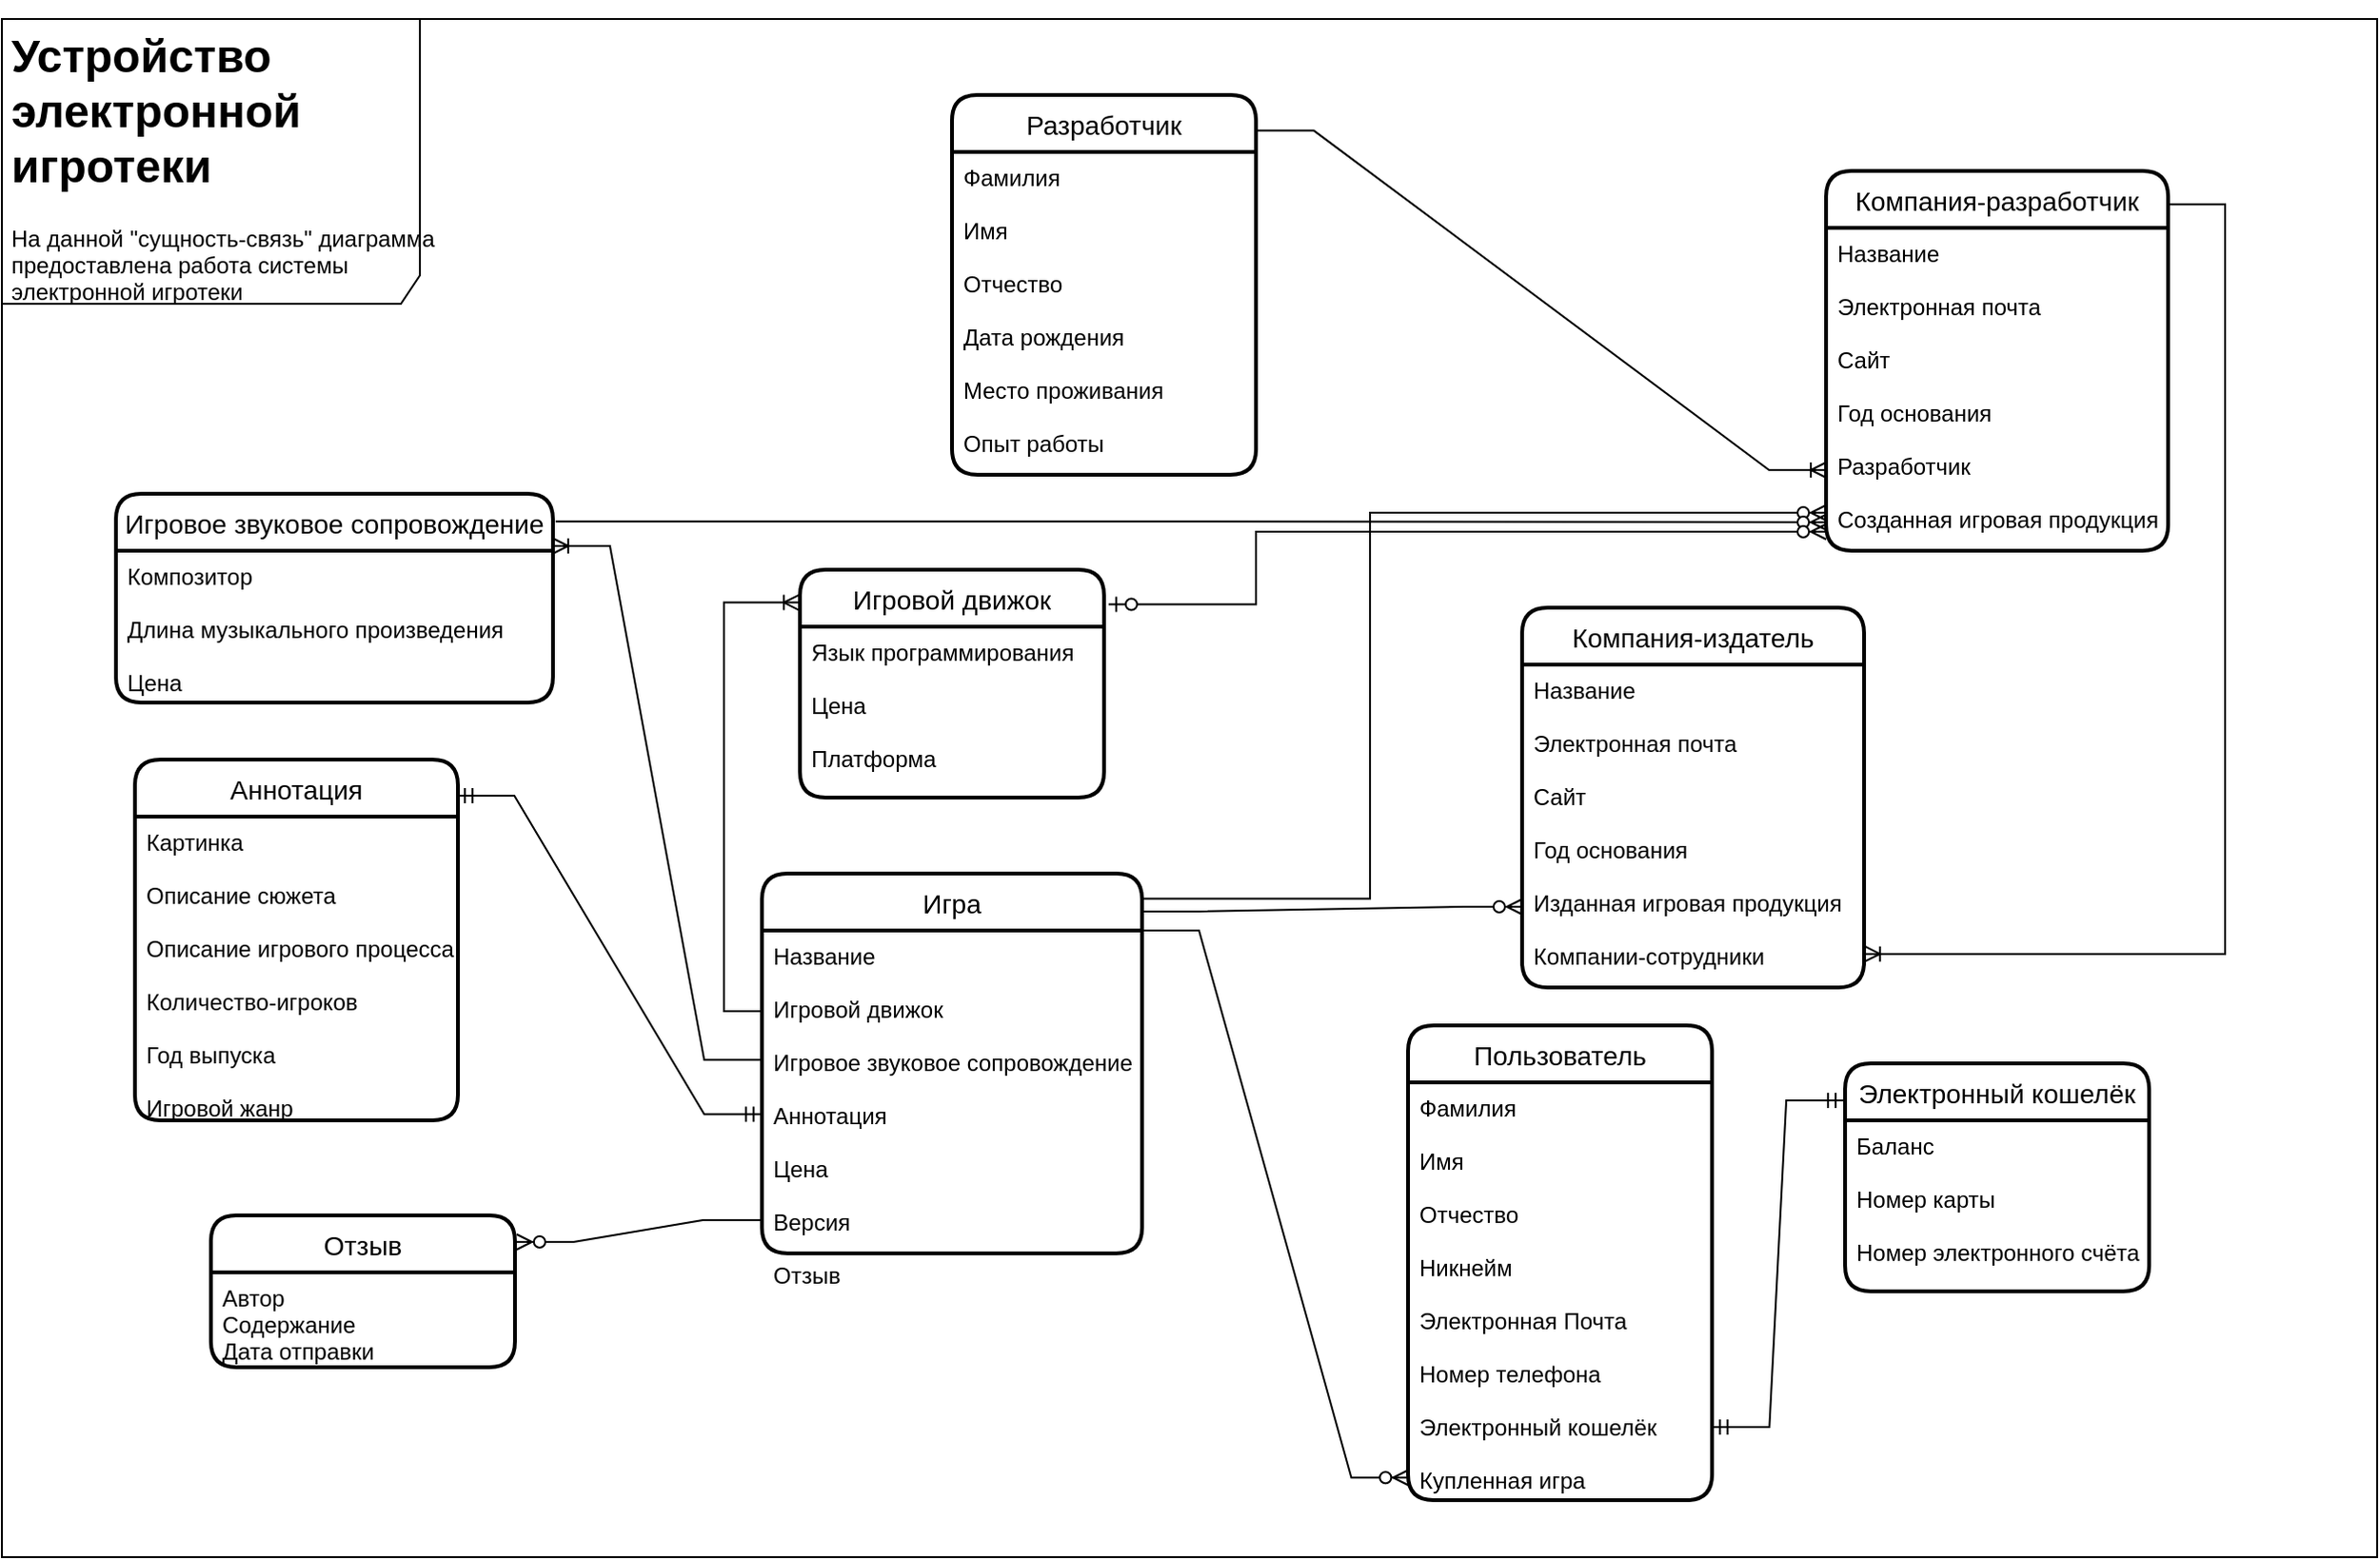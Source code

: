 <mxfile version="18.0.4" type="github">
  <diagram id="R2lEEEUBdFMjLlhIrx00" name="Page-1">
    <mxGraphModel dx="4070" dy="2558" grid="1" gridSize="10" guides="1" tooltips="1" connect="1" arrows="1" fold="1" page="1" pageScale="1" pageWidth="850" pageHeight="1100" math="0" shadow="0" extFonts="Permanent Marker^https://fonts.googleapis.com/css?family=Permanent+Marker">
      <root>
        <mxCell id="0" />
        <mxCell id="1" parent="0" />
        <mxCell id="_Au37B9Xq9A6k-u9n0Tx-1" value="Игра" style="swimlane;childLayout=stackLayout;horizontal=1;startSize=30;horizontalStack=0;rounded=1;fontSize=14;fontStyle=0;strokeWidth=2;resizeParent=0;resizeLast=1;shadow=0;dashed=0;align=center;" parent="1" vertex="1">
          <mxGeometry x="50" y="140" width="200" height="200" as="geometry" />
        </mxCell>
        <mxCell id="_Au37B9Xq9A6k-u9n0Tx-2" value="Название&#xa;&#xa;Игровой движок&#xa;&#xa;Игровое звуковое сопровождение&#xa;&#xa;Аннотация&#xa;&#xa;Цена&#xa;&#xa;Версия&#xa;&#xa;Отзыв" style="align=left;strokeColor=none;fillColor=none;spacingLeft=4;fontSize=12;verticalAlign=top;resizable=0;rotatable=0;part=1;" parent="_Au37B9Xq9A6k-u9n0Tx-1" vertex="1">
          <mxGeometry y="30" width="200" height="170" as="geometry" />
        </mxCell>
        <mxCell id="_Au37B9Xq9A6k-u9n0Tx-3" value="Пользователь" style="swimlane;childLayout=stackLayout;horizontal=1;startSize=30;horizontalStack=0;rounded=1;fontSize=14;fontStyle=0;strokeWidth=2;resizeParent=0;resizeLast=1;shadow=0;dashed=0;align=center;" parent="1" vertex="1">
          <mxGeometry x="390" y="220" width="160" height="250" as="geometry" />
        </mxCell>
        <mxCell id="_Au37B9Xq9A6k-u9n0Tx-4" value="Фамилия&#xa;&#xa;Имя&#xa;&#xa;Отчество&#xa;&#xa;Никнейм&#xa;&#xa;Электронная Почта&#xa;&#xa;Номер телефона&#xa;&#xa;Электронный кошелёк&#xa;&#xa;Купленная игра&#xa;" style="align=left;strokeColor=none;fillColor=none;spacingLeft=4;fontSize=12;verticalAlign=top;resizable=0;rotatable=0;part=1;" parent="_Au37B9Xq9A6k-u9n0Tx-3" vertex="1">
          <mxGeometry y="30" width="160" height="220" as="geometry" />
        </mxCell>
        <mxCell id="_Au37B9Xq9A6k-u9n0Tx-18" value="Компания-издатель" style="swimlane;childLayout=stackLayout;horizontal=1;startSize=30;horizontalStack=0;rounded=1;fontSize=14;fontStyle=0;strokeWidth=2;resizeParent=0;resizeLast=1;shadow=0;dashed=0;align=center;" parent="1" vertex="1">
          <mxGeometry x="450" width="180" height="200" as="geometry" />
        </mxCell>
        <mxCell id="_Au37B9Xq9A6k-u9n0Tx-19" value="Название&#xa;&#xa;Электронная почта&#xa;&#xa;Сайт&#xa;&#xa;Год основания&#xa;&#xa;Изданная игровая продукция&#xa;&#xa;Компании-сотрудники" style="align=left;strokeColor=none;fillColor=none;spacingLeft=4;fontSize=12;verticalAlign=top;resizable=0;rotatable=0;part=1;" parent="_Au37B9Xq9A6k-u9n0Tx-18" vertex="1">
          <mxGeometry y="30" width="180" height="170" as="geometry" />
        </mxCell>
        <mxCell id="NNDmnkQxz7l0B0d6Krk1-7" value="" style="edgeStyle=entityRelationEdgeStyle;fontSize=12;html=1;endArrow=ERzeroToMany;endFill=1;rounded=0;exitX=1;exitY=0;exitDx=0;exitDy=0;exitPerimeter=0;entryX=0.001;entryY=0.946;entryDx=0;entryDy=0;entryPerimeter=0;" edge="1" parent="1" source="_Au37B9Xq9A6k-u9n0Tx-2" target="_Au37B9Xq9A6k-u9n0Tx-4">
          <mxGeometry width="100" height="100" relative="1" as="geometry">
            <mxPoint x="230" y="190" as="sourcePoint" />
            <mxPoint x="390" y="360" as="targetPoint" />
          </mxGeometry>
        </mxCell>
        <mxCell id="NNDmnkQxz7l0B0d6Krk1-9" value="" style="edgeStyle=entityRelationEdgeStyle;fontSize=12;html=1;endArrow=ERzeroToMany;endFill=1;rounded=0;entryX=0;entryY=0.75;entryDx=0;entryDy=0;" edge="1" parent="1" target="_Au37B9Xq9A6k-u9n0Tx-19">
          <mxGeometry width="100" height="100" relative="1" as="geometry">
            <mxPoint x="250" y="160" as="sourcePoint" />
            <mxPoint x="440" y="168" as="targetPoint" />
          </mxGeometry>
        </mxCell>
        <mxCell id="NNDmnkQxz7l0B0d6Krk1-10" value="Отзыв" style="swimlane;childLayout=stackLayout;horizontal=1;startSize=30;horizontalStack=0;rounded=1;fontSize=14;fontStyle=0;strokeWidth=2;resizeParent=0;resizeLast=1;shadow=0;dashed=0;align=center;" vertex="1" parent="1">
          <mxGeometry x="-240" y="320" width="160" height="80" as="geometry" />
        </mxCell>
        <mxCell id="NNDmnkQxz7l0B0d6Krk1-11" value="Автор&#xa;Содержание&#xa;Дата отправки" style="align=left;strokeColor=none;fillColor=none;spacingLeft=4;fontSize=12;verticalAlign=top;resizable=0;rotatable=0;part=1;" vertex="1" parent="NNDmnkQxz7l0B0d6Krk1-10">
          <mxGeometry y="30" width="160" height="50" as="geometry" />
        </mxCell>
        <mxCell id="NNDmnkQxz7l0B0d6Krk1-12" value="" style="edgeStyle=entityRelationEdgeStyle;fontSize=12;html=1;endArrow=ERzeroToMany;endFill=1;rounded=0;entryX=1.006;entryY=0.175;entryDx=0;entryDy=0;entryPerimeter=0;exitX=-0.005;exitY=0.897;exitDx=0;exitDy=0;exitPerimeter=0;" edge="1" parent="1" source="_Au37B9Xq9A6k-u9n0Tx-2" target="NNDmnkQxz7l0B0d6Krk1-10">
          <mxGeometry width="100" height="100" relative="1" as="geometry">
            <mxPoint x="60" y="520" as="sourcePoint" />
            <mxPoint x="160" y="420" as="targetPoint" />
          </mxGeometry>
        </mxCell>
        <mxCell id="NNDmnkQxz7l0B0d6Krk1-13" value="Компания-разработчик" style="swimlane;childLayout=stackLayout;horizontal=1;startSize=30;horizontalStack=0;rounded=1;fontSize=14;fontStyle=0;strokeWidth=2;resizeParent=0;resizeLast=1;shadow=0;dashed=0;align=center;" vertex="1" parent="1">
          <mxGeometry x="610" y="-230" width="180" height="200" as="geometry" />
        </mxCell>
        <mxCell id="NNDmnkQxz7l0B0d6Krk1-14" value="Название&#xa;&#xa;Электронная почта&#xa;&#xa;Сайт&#xa;&#xa;Год основания&#xa;&#xa;Разработчик&#xa;&#xa;Созданная игровая продукция&#xa;" style="align=left;strokeColor=none;fillColor=none;spacingLeft=4;fontSize=12;verticalAlign=top;resizable=0;rotatable=0;part=1;" vertex="1" parent="NNDmnkQxz7l0B0d6Krk1-13">
          <mxGeometry y="30" width="180" height="170" as="geometry" />
        </mxCell>
        <mxCell id="NNDmnkQxz7l0B0d6Krk1-15" value="" style="edgeStyle=elbowEdgeStyle;fontSize=12;html=1;endArrow=ERoneToMany;rounded=0;entryX=1.002;entryY=0.896;entryDx=0;entryDy=0;entryPerimeter=0;exitX=1.005;exitY=0.088;exitDx=0;exitDy=0;exitPerimeter=0;" edge="1" parent="1" source="NNDmnkQxz7l0B0d6Krk1-13" target="_Au37B9Xq9A6k-u9n0Tx-19">
          <mxGeometry width="100" height="100" relative="1" as="geometry">
            <mxPoint x="790" y="-120" as="sourcePoint" />
            <mxPoint x="610" y="510" as="targetPoint" />
            <Array as="points">
              <mxPoint x="820" y="-20" />
            </Array>
          </mxGeometry>
        </mxCell>
        <mxCell id="NNDmnkQxz7l0B0d6Krk1-16" value="" style="edgeStyle=elbowEdgeStyle;fontSize=12;html=1;endArrow=ERzeroToMany;endFill=1;rounded=0;exitX=0.999;exitY=0.066;exitDx=0;exitDy=0;exitPerimeter=0;" edge="1" parent="1" source="_Au37B9Xq9A6k-u9n0Tx-1">
          <mxGeometry width="100" height="100" relative="1" as="geometry">
            <mxPoint x="250" y="160" as="sourcePoint" />
            <mxPoint x="610" y="-50" as="targetPoint" />
            <Array as="points">
              <mxPoint x="370" y="50" />
            </Array>
          </mxGeometry>
        </mxCell>
        <mxCell id="NNDmnkQxz7l0B0d6Krk1-17" value="Электронный кошелёк" style="swimlane;childLayout=stackLayout;horizontal=1;startSize=30;horizontalStack=0;rounded=1;fontSize=14;fontStyle=0;strokeWidth=2;resizeParent=0;resizeLast=1;shadow=0;dashed=0;align=center;" vertex="1" parent="1">
          <mxGeometry x="620" y="240" width="160" height="120" as="geometry" />
        </mxCell>
        <mxCell id="NNDmnkQxz7l0B0d6Krk1-18" value="Баланс&#xa;&#xa;Номер карты&#xa;&#xa;Номер электронного счёта&#xa;" style="align=left;strokeColor=none;fillColor=none;spacingLeft=4;fontSize=12;verticalAlign=top;resizable=0;rotatable=0;part=1;" vertex="1" parent="NNDmnkQxz7l0B0d6Krk1-17">
          <mxGeometry y="30" width="160" height="90" as="geometry" />
        </mxCell>
        <mxCell id="NNDmnkQxz7l0B0d6Krk1-19" value="" style="edgeStyle=entityRelationEdgeStyle;fontSize=12;html=1;endArrow=ERmandOne;startArrow=ERmandOne;rounded=0;entryX=1.001;entryY=0.825;entryDx=0;entryDy=0;exitX=-0.006;exitY=0.163;exitDx=0;exitDy=0;exitPerimeter=0;entryPerimeter=0;" edge="1" parent="1" source="NNDmnkQxz7l0B0d6Krk1-17" target="_Au37B9Xq9A6k-u9n0Tx-4">
          <mxGeometry width="100" height="100" relative="1" as="geometry">
            <mxPoint x="180" y="240" as="sourcePoint" />
            <mxPoint x="280" y="140" as="targetPoint" />
          </mxGeometry>
        </mxCell>
        <mxCell id="NNDmnkQxz7l0B0d6Krk1-20" value="Разработчик" style="swimlane;childLayout=stackLayout;horizontal=1;startSize=30;horizontalStack=0;rounded=1;fontSize=14;fontStyle=0;strokeWidth=2;resizeParent=0;resizeLast=1;shadow=0;dashed=0;align=center;" vertex="1" parent="1">
          <mxGeometry x="150" y="-270" width="160" height="200" as="geometry" />
        </mxCell>
        <mxCell id="NNDmnkQxz7l0B0d6Krk1-21" value="Фамилия&#xa;&#xa;Имя&#xa;&#xa;Отчество&#xa;&#xa;Дата рождения&#xa;&#xa;Место проживания&#xa;&#xa;Опыт работы" style="align=left;strokeColor=none;fillColor=none;spacingLeft=4;fontSize=12;verticalAlign=top;resizable=0;rotatable=0;part=1;" vertex="1" parent="NNDmnkQxz7l0B0d6Krk1-20">
          <mxGeometry y="30" width="160" height="170" as="geometry" />
        </mxCell>
        <mxCell id="NNDmnkQxz7l0B0d6Krk1-23" value="" style="edgeStyle=entityRelationEdgeStyle;fontSize=12;html=1;endArrow=ERoneToMany;rounded=0;entryX=0;entryY=0.75;entryDx=0;entryDy=0;exitX=1.003;exitY=0.094;exitDx=0;exitDy=0;exitPerimeter=0;" edge="1" parent="1" source="NNDmnkQxz7l0B0d6Krk1-20" target="NNDmnkQxz7l0B0d6Krk1-14">
          <mxGeometry width="100" height="100" relative="1" as="geometry">
            <mxPoint x="330" y="-200" as="sourcePoint" />
            <mxPoint x="560" y="40" as="targetPoint" />
          </mxGeometry>
        </mxCell>
        <mxCell id="NNDmnkQxz7l0B0d6Krk1-26" value="Аннотация" style="swimlane;childLayout=stackLayout;horizontal=1;startSize=30;horizontalStack=0;rounded=1;fontSize=14;fontStyle=0;strokeWidth=2;resizeParent=0;resizeLast=1;shadow=0;dashed=0;align=center;" vertex="1" parent="1">
          <mxGeometry x="-280" y="80" width="170" height="190" as="geometry" />
        </mxCell>
        <mxCell id="NNDmnkQxz7l0B0d6Krk1-27" value="Картинка&#xa;&#xa;Описание сюжета&#xa;&#xa;Описание игрового процесса&#xa;&#xa;Количество-игроков&#xa;&#xa;Год выпуска&#xa;&#xa;Игровой жанр" style="align=left;strokeColor=none;fillColor=none;spacingLeft=4;fontSize=12;verticalAlign=top;resizable=0;rotatable=0;part=1;" vertex="1" parent="NNDmnkQxz7l0B0d6Krk1-26">
          <mxGeometry y="30" width="170" height="160" as="geometry" />
        </mxCell>
        <mxCell id="NNDmnkQxz7l0B0d6Krk1-28" value="" style="edgeStyle=entityRelationEdgeStyle;fontSize=12;html=1;endArrow=ERmandOne;startArrow=ERmandOne;rounded=0;entryX=0.998;entryY=0.1;entryDx=0;entryDy=0;entryPerimeter=0;exitX=-0.002;exitY=0.569;exitDx=0;exitDy=0;exitPerimeter=0;" edge="1" parent="1" source="_Au37B9Xq9A6k-u9n0Tx-2" target="NNDmnkQxz7l0B0d6Krk1-26">
          <mxGeometry width="100" height="100" relative="1" as="geometry">
            <mxPoint x="40" y="140" as="sourcePoint" />
            <mxPoint x="140" y="40" as="targetPoint" />
          </mxGeometry>
        </mxCell>
        <mxCell id="NNDmnkQxz7l0B0d6Krk1-33" value="Игровое звуковое сопровождение" style="swimlane;childLayout=stackLayout;horizontal=1;startSize=30;horizontalStack=0;rounded=1;fontSize=14;fontStyle=0;strokeWidth=2;resizeParent=0;resizeLast=1;shadow=0;dashed=0;align=center;" vertex="1" parent="1">
          <mxGeometry x="-290" y="-60" width="230" height="110" as="geometry">
            <mxRectangle x="-100" y="10" width="250" height="30" as="alternateBounds" />
          </mxGeometry>
        </mxCell>
        <mxCell id="NNDmnkQxz7l0B0d6Krk1-34" value="Композитор&#xa;&#xa;Длина музыкального произведения&#xa;&#xa;Цена" style="align=left;strokeColor=none;fillColor=none;spacingLeft=4;fontSize=12;verticalAlign=top;resizable=0;rotatable=0;part=1;" vertex="1" parent="NNDmnkQxz7l0B0d6Krk1-33">
          <mxGeometry y="30" width="230" height="80" as="geometry" />
        </mxCell>
        <mxCell id="NNDmnkQxz7l0B0d6Krk1-32" value="" style="group" vertex="1" connectable="0" parent="1">
          <mxGeometry x="-350" y="-310" width="1250" height="810" as="geometry" />
        </mxCell>
        <mxCell id="NNDmnkQxz7l0B0d6Krk1-46" value="" style="group" vertex="1" connectable="0" parent="NNDmnkQxz7l0B0d6Krk1-32">
          <mxGeometry width="1250" height="810" as="geometry" />
        </mxCell>
        <mxCell id="NNDmnkQxz7l0B0d6Krk1-31" value="" style="shape=umlFrame;whiteSpace=wrap;html=1;width=220;height=150;" vertex="1" parent="NNDmnkQxz7l0B0d6Krk1-46">
          <mxGeometry y="0.003" width="1250" height="809.997" as="geometry" />
        </mxCell>
        <mxCell id="NNDmnkQxz7l0B0d6Krk1-30" value="&lt;h1&gt;Устройство электронной игротеки&lt;/h1&gt;&lt;p&gt;На данной &quot;сущность-связь&quot; диаграмма предоставлена работа системы электронной игротеки&lt;/p&gt;" style="text;html=1;strokeColor=none;fillColor=none;spacing=5;spacingTop=-20;whiteSpace=wrap;overflow=hidden;rounded=0;" vertex="1" parent="NNDmnkQxz7l0B0d6Krk1-46">
          <mxGeometry width="241.597" height="172.124" as="geometry" />
        </mxCell>
        <mxCell id="NNDmnkQxz7l0B0d6Krk1-35" value="" style="edgeStyle=elbowEdgeStyle;fontSize=12;html=1;endArrow=ERzeroToMany;endFill=1;rounded=0;exitX=1.006;exitY=0.133;exitDx=0;exitDy=0;exitPerimeter=0;" edge="1" parent="1" source="NNDmnkQxz7l0B0d6Krk1-33">
          <mxGeometry width="100" height="100" relative="1" as="geometry">
            <mxPoint x="590" y="210" as="sourcePoint" />
            <mxPoint x="610" y="-45" as="targetPoint" />
          </mxGeometry>
        </mxCell>
        <mxCell id="NNDmnkQxz7l0B0d6Krk1-36" value="" style="edgeStyle=entityRelationEdgeStyle;fontSize=12;html=1;endArrow=ERoneToMany;rounded=0;exitX=-0.002;exitY=0.401;exitDx=0;exitDy=0;entryX=1;entryY=0.25;entryDx=0;entryDy=0;exitPerimeter=0;" edge="1" parent="1" source="_Au37B9Xq9A6k-u9n0Tx-2" target="NNDmnkQxz7l0B0d6Krk1-33">
          <mxGeometry width="100" height="100" relative="1" as="geometry">
            <mxPoint x="-10" y="190" as="sourcePoint" />
            <mxPoint x="-100" y="20" as="targetPoint" />
          </mxGeometry>
        </mxCell>
        <mxCell id="NNDmnkQxz7l0B0d6Krk1-41" value="Игровой движок" style="swimlane;childLayout=stackLayout;horizontal=1;startSize=30;horizontalStack=0;rounded=1;fontSize=14;fontStyle=0;strokeWidth=2;resizeParent=0;resizeLast=1;shadow=0;dashed=0;align=center;" vertex="1" parent="1">
          <mxGeometry x="70" y="-20" width="160" height="120" as="geometry" />
        </mxCell>
        <mxCell id="NNDmnkQxz7l0B0d6Krk1-42" value="Язык программирования&#xa;&#xa;Цена&#xa;&#xa;Платформа" style="align=left;strokeColor=none;fillColor=none;spacingLeft=4;fontSize=12;verticalAlign=top;resizable=0;rotatable=0;part=1;" vertex="1" parent="NNDmnkQxz7l0B0d6Krk1-41">
          <mxGeometry y="30" width="160" height="90" as="geometry" />
        </mxCell>
        <mxCell id="NNDmnkQxz7l0B0d6Krk1-43" value="" style="edgeStyle=elbowEdgeStyle;fontSize=12;html=1;endArrow=ERoneToMany;rounded=0;exitX=0;exitY=0.25;exitDx=0;exitDy=0;entryX=-0.003;entryY=0.144;entryDx=0;entryDy=0;entryPerimeter=0;" edge="1" parent="1" source="_Au37B9Xq9A6k-u9n0Tx-2" target="NNDmnkQxz7l0B0d6Krk1-41">
          <mxGeometry width="100" height="100" relative="1" as="geometry">
            <mxPoint x="600" y="220" as="sourcePoint" />
            <mxPoint x="700" y="120" as="targetPoint" />
            <Array as="points">
              <mxPoint x="30" y="100" />
            </Array>
          </mxGeometry>
        </mxCell>
        <mxCell id="NNDmnkQxz7l0B0d6Krk1-45" value="" style="edgeStyle=elbowEdgeStyle;fontSize=12;html=1;endArrow=ERzeroToMany;startArrow=ERzeroToOne;rounded=0;exitX=1.015;exitY=0.152;exitDx=0;exitDy=0;exitPerimeter=0;" edge="1" parent="1" source="NNDmnkQxz7l0B0d6Krk1-41">
          <mxGeometry width="100" height="100" relative="1" as="geometry">
            <mxPoint x="600" y="220" as="sourcePoint" />
            <mxPoint x="610" y="-40" as="targetPoint" />
            <Array as="points">
              <mxPoint x="310" y="-10" />
            </Array>
          </mxGeometry>
        </mxCell>
      </root>
    </mxGraphModel>
  </diagram>
</mxfile>
